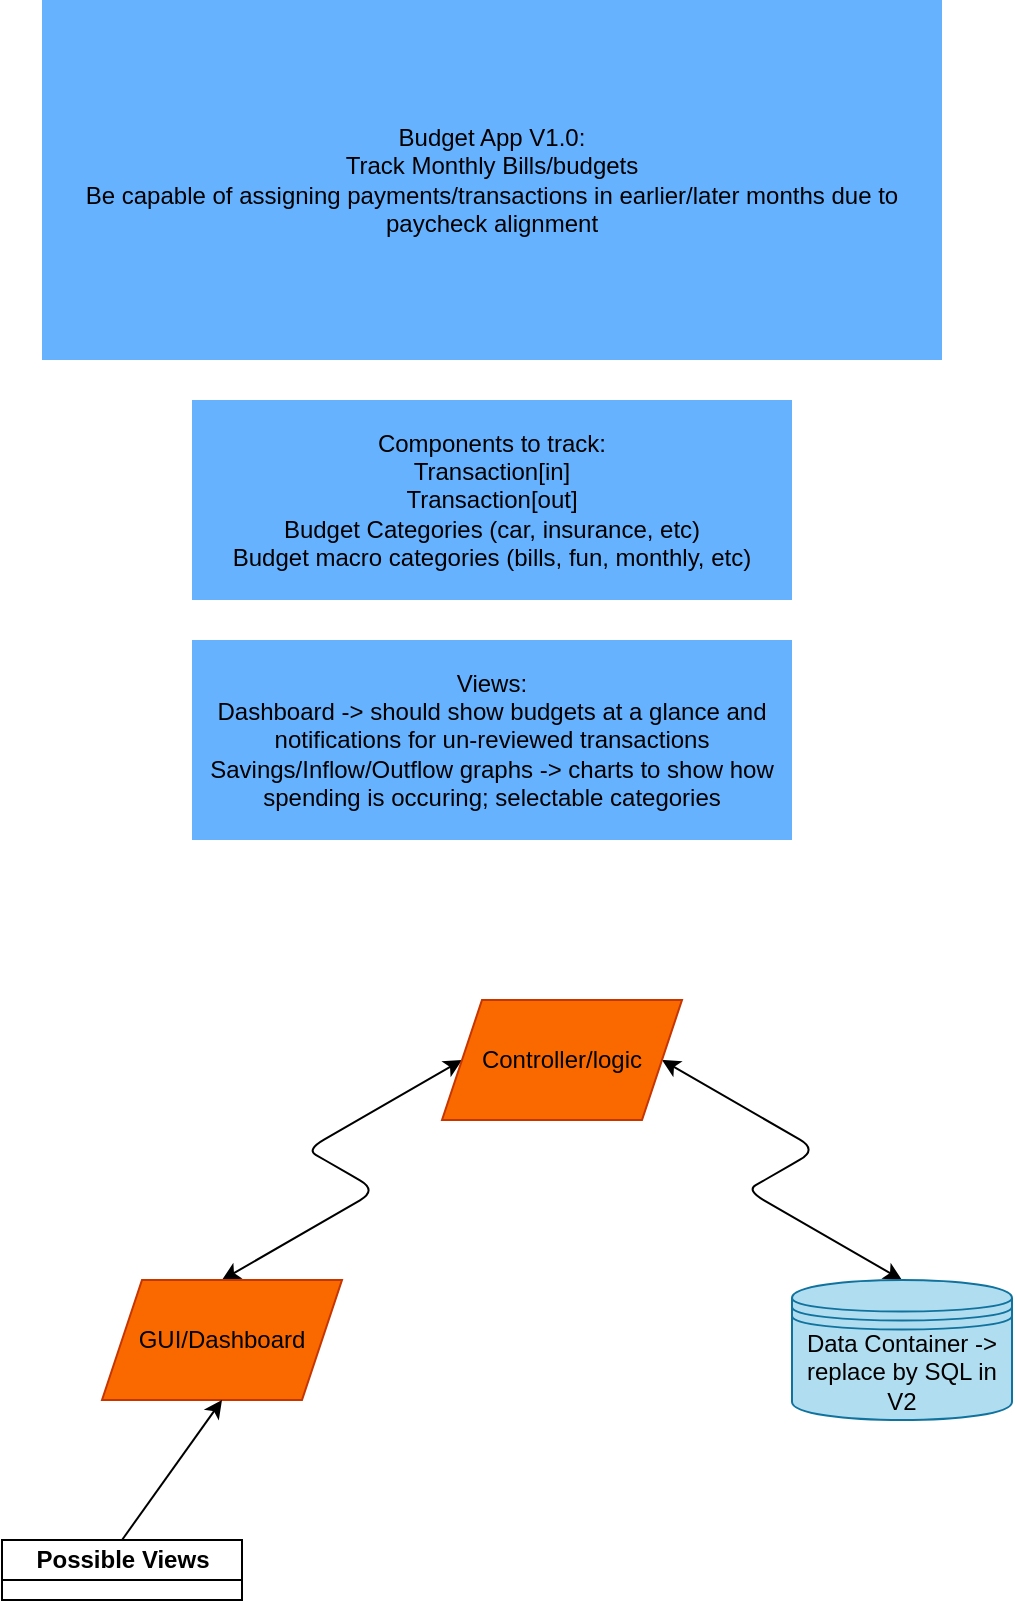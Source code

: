 <mxfile>
    <diagram id="-VVylhuuQzuaavlVenEL" name="Page-1">
        <mxGraphModel dx="1270" dy="1192" grid="1" gridSize="10" guides="1" tooltips="1" connect="1" arrows="1" fold="1" page="1" pageScale="1" pageWidth="850" pageHeight="1100" math="0" shadow="0">
            <root>
                <mxCell id="0"/>
                <mxCell id="1" parent="0"/>
                <mxCell id="2" value="Budget App V1.0:&lt;div&gt;Track Monthly Bills/budgets&lt;/div&gt;&lt;div&gt;Be capable of assigning payments/transactions in earlier/later months due to paycheck alignment&lt;/div&gt;" style="text;html=1;align=center;verticalAlign=middle;whiteSpace=wrap;rounded=0;fillColor=#66B2FF;" parent="1" vertex="1">
                    <mxGeometry x="40" y="40" width="450" height="180" as="geometry"/>
                </mxCell>
                <mxCell id="3" value="Components to track:&lt;div&gt;Transaction[in]&lt;/div&gt;&lt;div&gt;Transaction[out]&lt;/div&gt;&lt;div&gt;Budget Categories (car, insurance, etc)&lt;/div&gt;&lt;div&gt;Budget macro categories (bills, fun, monthly, etc)&lt;/div&gt;" style="text;html=1;align=center;verticalAlign=middle;whiteSpace=wrap;rounded=0;fillColor=#66B2FF;" parent="1" vertex="1">
                    <mxGeometry x="115" y="240" width="300" height="100" as="geometry"/>
                </mxCell>
                <mxCell id="4" value="Views:&lt;div&gt;Dashboard -&amp;gt; should show budgets at a glance and notifications for un-reviewed transactions&lt;/div&gt;&lt;div&gt;Savings/Inflow/Outflow graphs -&amp;gt; charts to show how spending is occuring; selectable categories&lt;/div&gt;" style="text;html=1;align=center;verticalAlign=middle;whiteSpace=wrap;rounded=0;fillColor=#66B2FF;" parent="1" vertex="1">
                    <mxGeometry x="115" y="360" width="300" height="100" as="geometry"/>
                </mxCell>
                <mxCell id="8" style="edgeStyle=isometricEdgeStyle;html=1;exitX=0.5;exitY=0;exitDx=0;exitDy=0;entryX=0;entryY=0.5;entryDx=0;entryDy=0;rounded=1;startArrow=classic;startFill=1;curved=0;" parent="1" source="5" target="6" edge="1">
                    <mxGeometry relative="1" as="geometry"/>
                </mxCell>
                <mxCell id="5" value="GUI/Dashboard" style="shape=parallelogram;perimeter=parallelogramPerimeter;whiteSpace=wrap;html=1;fixedSize=1;fillColor=#fa6800;fontColor=#000000;strokeColor=#C73500;" parent="1" vertex="1">
                    <mxGeometry x="70" y="680" width="120" height="60" as="geometry"/>
                </mxCell>
                <mxCell id="9" style="edgeStyle=isometricEdgeStyle;html=1;exitX=1;exitY=0.5;exitDx=0;exitDy=0;entryX=0.5;entryY=0;entryDx=0;entryDy=0;elbow=vertical;startArrow=classic;startFill=1;" parent="1" source="6" target="10" edge="1">
                    <mxGeometry relative="1" as="geometry">
                        <mxPoint x="430" y="680" as="targetPoint"/>
                    </mxGeometry>
                </mxCell>
                <mxCell id="6" value="Controller/logic" style="shape=parallelogram;perimeter=parallelogramPerimeter;whiteSpace=wrap;html=1;fixedSize=1;fillColor=#fa6800;fontColor=#000000;strokeColor=#C73500;" parent="1" vertex="1">
                    <mxGeometry x="240" y="540" width="120" height="60" as="geometry"/>
                </mxCell>
                <mxCell id="10" value="Data Container -&amp;gt; replace by SQL in V2" style="shape=datastore;whiteSpace=wrap;html=1;fillColor=#b1ddf0;strokeColor=#10739e;" parent="1" vertex="1">
                    <mxGeometry x="415" y="680" width="110" height="70" as="geometry"/>
                </mxCell>
                <mxCell id="28" style="edgeStyle=none;html=1;exitX=0.5;exitY=0;exitDx=0;exitDy=0;entryX=0.5;entryY=1;entryDx=0;entryDy=0;" parent="1" source="24" target="5" edge="1">
                    <mxGeometry relative="1" as="geometry"/>
                </mxCell>
                <mxCell id="24" value="Possible Views" style="swimlane;childLayout=stackLayout;resizeParent=1;resizeParentMax=0;startSize=20;html=1;" parent="1" vertex="1" collapsed="1">
                    <mxGeometry x="20" y="810" width="120" height="30" as="geometry">
                        <mxRectangle x="20" y="810" width="120" height="170" as="alternateBounds"/>
                    </mxGeometry>
                </mxCell>
                <mxCell id="25" value="Mobile/Small" style="swimlane;startSize=20;html=1;" parent="24" vertex="1" collapsed="1">
                    <mxGeometry y="20" width="60" height="150" as="geometry">
                        <mxRectangle y="20" width="200" height="150" as="alternateBounds"/>
                    </mxGeometry>
                </mxCell>
                <mxCell id="15" value="Single View capable" style="text;strokeColor=none;fillColor=none;align=left;verticalAlign=top;spacingLeft=4;spacingRight=4;overflow=hidden;rotatable=0;points=[[0,0.5],[1,0.5]];portConstraint=eastwest;whiteSpace=wrap;html=1;" parent="25" vertex="1">
                    <mxGeometry x="10" y="30" width="130" height="26" as="geometry"/>
                </mxCell>
                <mxCell id="16" value="View switcher at bottom (icons)" style="text;strokeColor=none;fillColor=none;align=left;verticalAlign=top;spacingLeft=4;spacingRight=4;overflow=hidden;rotatable=0;points=[[0,0.5],[1,0.5]];portConstraint=eastwest;whiteSpace=wrap;html=1;" parent="25" vertex="1">
                    <mxGeometry x="10" y="60" width="180" height="26" as="geometry"/>
                </mxCell>
                <mxCell id="17" value="Maybe sidebar that auto-hides?" style="text;strokeColor=none;fillColor=none;align=left;verticalAlign=top;spacingLeft=4;spacingRight=4;overflow=hidden;rotatable=0;points=[[0,0.5],[1,0.5]];portConstraint=eastwest;whiteSpace=wrap;html=1;" parent="25" vertex="1">
                    <mxGeometry x="5" y="100" width="185" height="26" as="geometry"/>
                </mxCell>
                <mxCell id="26" value="Desktop/Large" style="swimlane;startSize=20;html=1;" parent="24" vertex="1" collapsed="1">
                    <mxGeometry x="60" y="20" width="60" height="150" as="geometry">
                        <mxRectangle x="200" y="20" width="190" height="150" as="alternateBounds"/>
                    </mxGeometry>
                </mxCell>
                <mxCell id="20" value="Multi-View capable" style="text;strokeColor=none;fillColor=none;align=left;verticalAlign=top;spacingLeft=4;spacingRight=4;overflow=hidden;rotatable=0;points=[[0,0.5],[1,0.5]];portConstraint=eastwest;whiteSpace=wrap;html=1;" parent="26" vertex="1">
                    <mxGeometry x="10" y="30" width="120" height="26" as="geometry"/>
                </mxCell>
                <mxCell id="21" value="Sidebar with icons and descrip" style="text;strokeColor=none;fillColor=none;align=left;verticalAlign=top;spacingLeft=4;spacingRight=4;overflow=hidden;rotatable=0;points=[[0,0.5],[1,0.5]];portConstraint=eastwest;whiteSpace=wrap;html=1;" parent="26" vertex="1">
                    <mxGeometry x="10" y="62" width="180" height="26" as="geometry"/>
                </mxCell>
            </root>
        </mxGraphModel>
    </diagram>
</mxfile>